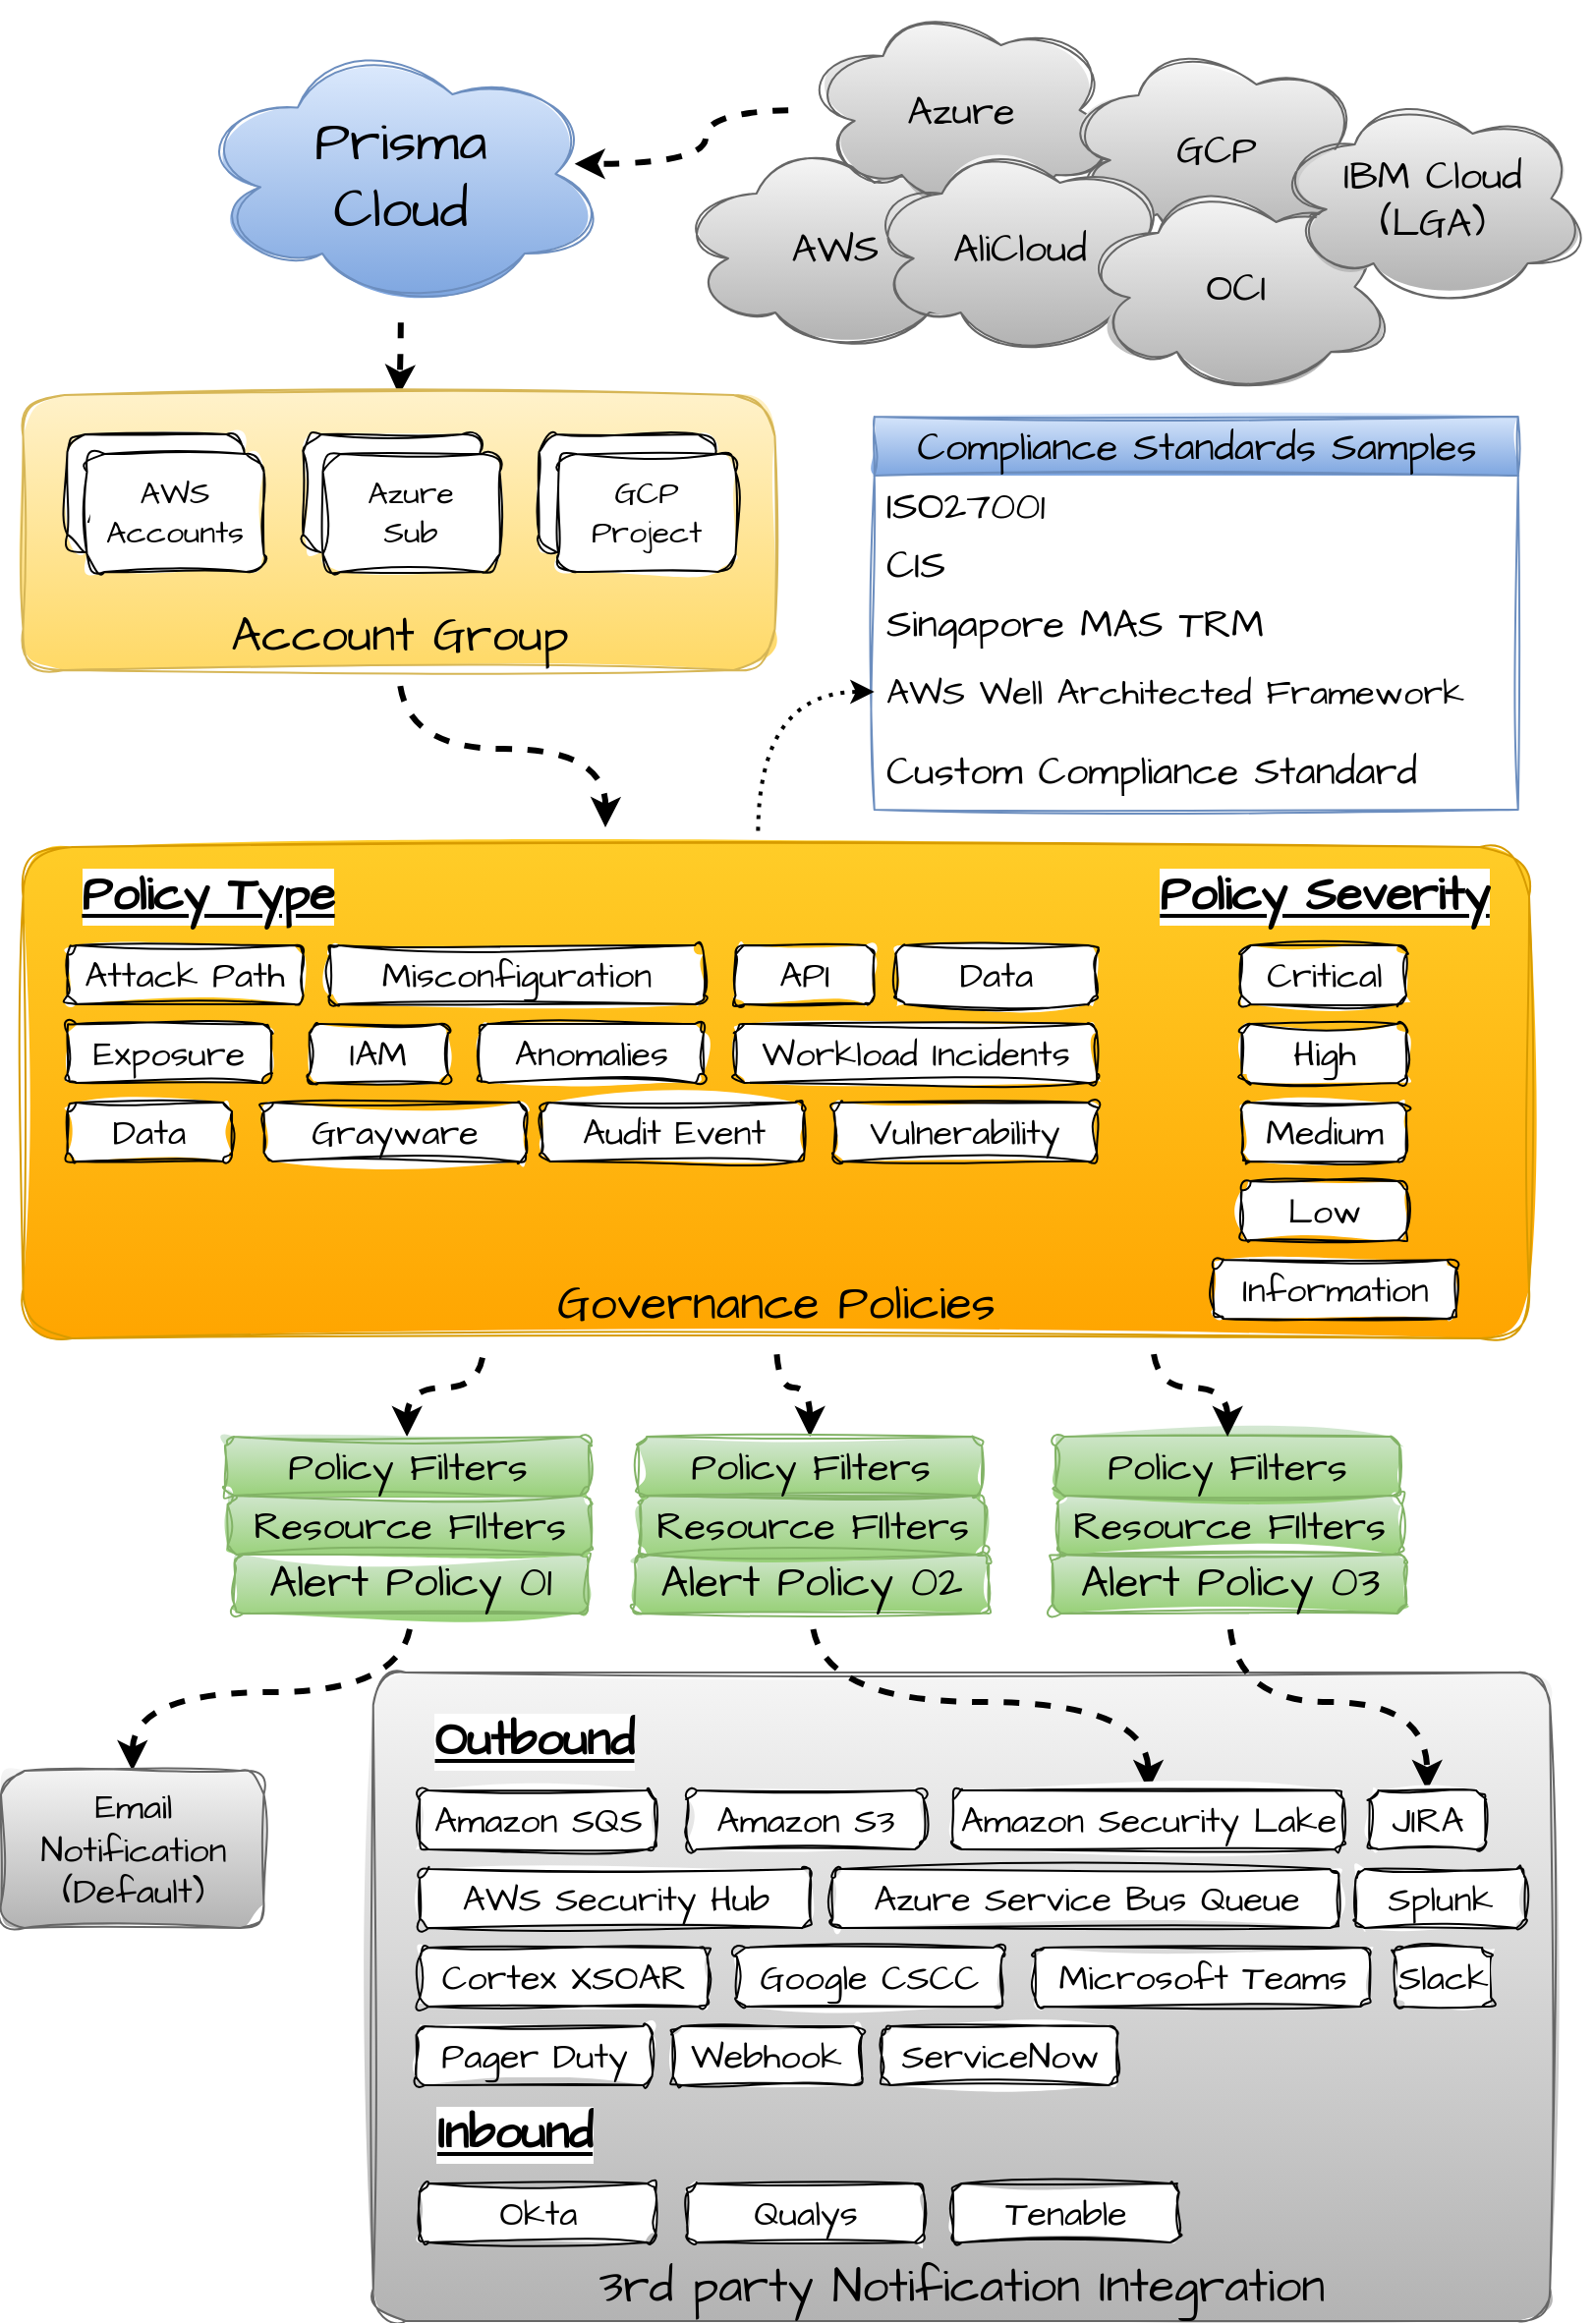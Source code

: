 <mxfile version="24.2.5" type="device">
  <diagram name="Page-1" id="t18pIuF3s-i3S2pNe8xw">
    <mxGraphModel dx="2095" dy="1173" grid="0" gridSize="10" guides="1" tooltips="1" connect="1" arrows="1" fold="1" page="0" pageScale="1" pageWidth="850" pageHeight="1100" math="0" shadow="0">
      <root>
        <mxCell id="0" />
        <mxCell id="1" parent="0" />
        <mxCell id="-uz453hQ5GVuuJa5of4W-50" value="3rd party Notification Integration" style="rounded=1;whiteSpace=wrap;html=1;sketch=1;hachureGap=4;jiggle=2;curveFitting=1;fontFamily=Architects Daughter;fontSource=https%3A%2F%2Ffonts.googleapis.com%2Fcss%3Ffamily%3DArchitects%2BDaughter;fontSize=24;verticalAlign=bottom;arcSize=5;fillColor=#f5f5f5;gradientColor=#b3b3b3;strokeColor=#666666;" vertex="1" parent="1">
          <mxGeometry x="231.88" y="980" width="598.75" height="330" as="geometry" />
        </mxCell>
        <mxCell id="-uz453hQ5GVuuJa5of4W-1" value="AWS" style="ellipse;shape=cloud;whiteSpace=wrap;html=1;sketch=1;hachureGap=4;jiggle=2;curveFitting=1;fontFamily=Architects Daughter;fontSource=https%3A%2F%2Ffonts.googleapis.com%2Fcss%3Ffamily%3DArchitects%2BDaughter;fontSize=20;fillColor=#f5f5f5;gradientColor=#b3b3b3;strokeColor=#666666;" vertex="1" parent="1">
          <mxGeometry x="386.87" y="200" width="160" height="110" as="geometry" />
        </mxCell>
        <mxCell id="-uz453hQ5GVuuJa5of4W-2" value="Azure" style="ellipse;shape=cloud;whiteSpace=wrap;html=1;sketch=1;hachureGap=4;jiggle=2;curveFitting=1;fontFamily=Architects Daughter;fontSource=https%3A%2F%2Ffonts.googleapis.com%2Fcss%3Ffamily%3DArchitects%2BDaughter;fontSize=20;fillColor=#f5f5f5;gradientColor=#b3b3b3;strokeColor=#666666;" vertex="1" parent="1">
          <mxGeometry x="451.25" y="130" width="160" height="110" as="geometry" />
        </mxCell>
        <mxCell id="-uz453hQ5GVuuJa5of4W-3" value="GCP" style="ellipse;shape=cloud;whiteSpace=wrap;html=1;sketch=1;hachureGap=4;jiggle=2;curveFitting=1;fontFamily=Architects Daughter;fontSource=https%3A%2F%2Ffonts.googleapis.com%2Fcss%3Ffamily%3DArchitects%2BDaughter;fontSize=20;fillColor=#f5f5f5;gradientColor=#b3b3b3;strokeColor=#666666;" vertex="1" parent="1">
          <mxGeometry x="581.25" y="150" width="160" height="110" as="geometry" />
        </mxCell>
        <mxCell id="-uz453hQ5GVuuJa5of4W-4" value="AliCloud" style="ellipse;shape=cloud;whiteSpace=wrap;html=1;sketch=1;hachureGap=4;jiggle=2;curveFitting=1;fontFamily=Architects Daughter;fontSource=https%3A%2F%2Ffonts.googleapis.com%2Fcss%3Ffamily%3DArchitects%2BDaughter;fontSize=20;fillColor=#f5f5f5;gradientColor=#b3b3b3;strokeColor=#666666;" vertex="1" parent="1">
          <mxGeometry x="481.25" y="200" width="160" height="110" as="geometry" />
        </mxCell>
        <mxCell id="-uz453hQ5GVuuJa5of4W-5" value="OCI" style="ellipse;shape=cloud;whiteSpace=wrap;html=1;sketch=1;hachureGap=4;jiggle=2;curveFitting=1;fontFamily=Architects Daughter;fontSource=https%3A%2F%2Ffonts.googleapis.com%2Fcss%3Ffamily%3DArchitects%2BDaughter;fontSize=20;fillColor=#f5f5f5;gradientColor=#b3b3b3;strokeColor=#666666;" vertex="1" parent="1">
          <mxGeometry x="591.25" y="220" width="160" height="110" as="geometry" />
        </mxCell>
        <mxCell id="-uz453hQ5GVuuJa5of4W-6" value="IBM Cloud&lt;div&gt;(LGA)&lt;/div&gt;" style="ellipse;shape=cloud;whiteSpace=wrap;html=1;sketch=1;hachureGap=4;jiggle=2;curveFitting=1;fontFamily=Architects Daughter;fontSource=https%3A%2F%2Ffonts.googleapis.com%2Fcss%3Ffamily%3DArchitects%2BDaughter;fontSize=20;fillColor=#f5f5f5;gradientColor=#b3b3b3;strokeColor=#666666;" vertex="1" parent="1">
          <mxGeometry x="691.25" y="175" width="160" height="110" as="geometry" />
        </mxCell>
        <mxCell id="-uz453hQ5GVuuJa5of4W-12" style="edgeStyle=orthogonalEdgeStyle;curved=1;rounded=0;hachureGap=4;orthogonalLoop=1;jettySize=auto;html=1;strokeColor=default;strokeWidth=3;align=center;verticalAlign=middle;fontFamily=Architects Daughter;fontSource=https%3A%2F%2Ffonts.googleapis.com%2Fcss%3Ffamily%3DArchitects%2BDaughter;fontSize=11;fontColor=default;labelBackgroundColor=default;endArrow=classic;flowAnimation=1;" edge="1" parent="1" source="-uz453hQ5GVuuJa5of4W-7" target="-uz453hQ5GVuuJa5of4W-10">
          <mxGeometry relative="1" as="geometry" />
        </mxCell>
        <mxCell id="-uz453hQ5GVuuJa5of4W-7" value="Prisma&lt;div&gt;Cloud&lt;/div&gt;" style="ellipse;shape=cloud;whiteSpace=wrap;html=1;sketch=1;hachureGap=4;jiggle=2;curveFitting=1;fontFamily=Architects Daughter;fontSource=https%3A%2F%2Ffonts.googleapis.com%2Fcss%3Ffamily%3DArchitects%2BDaughter;fontSize=28;fillColor=#dae8fc;gradientColor=#7ea6e0;strokeColor=#6c8ebf;" vertex="1" parent="1">
          <mxGeometry x="140.94" y="150" width="210" height="135" as="geometry" />
        </mxCell>
        <mxCell id="-uz453hQ5GVuuJa5of4W-8" style="edgeStyle=orthogonalEdgeStyle;rounded=0;hachureGap=4;orthogonalLoop=1;jettySize=auto;html=1;entryX=0.921;entryY=0.462;entryDx=0;entryDy=0;entryPerimeter=0;fontFamily=Architects Daughter;fontSource=https%3A%2F%2Ffonts.googleapis.com%2Fcss%3Ffamily%3DArchitects%2BDaughter;curved=1;flowAnimation=1;strokeWidth=3;" edge="1" parent="1" source="-uz453hQ5GVuuJa5of4W-2" target="-uz453hQ5GVuuJa5of4W-7">
          <mxGeometry relative="1" as="geometry" />
        </mxCell>
        <mxCell id="-uz453hQ5GVuuJa5of4W-42" style="edgeStyle=orthogonalEdgeStyle;curved=1;rounded=0;hachureGap=4;orthogonalLoop=1;jettySize=auto;html=1;strokeColor=default;strokeWidth=3;align=center;verticalAlign=middle;fontFamily=Architects Daughter;fontSource=https%3A%2F%2Ffonts.googleapis.com%2Fcss%3Ffamily%3DArchitects%2BDaughter;fontSize=11;fontColor=default;labelBackgroundColor=default;endArrow=classic;flowAnimation=1;" edge="1" parent="1" source="-uz453hQ5GVuuJa5of4W-10">
          <mxGeometry relative="1" as="geometry">
            <mxPoint x="350" y="550" as="targetPoint" />
          </mxGeometry>
        </mxCell>
        <mxCell id="-uz453hQ5GVuuJa5of4W-10" value="Account Group" style="rounded=1;whiteSpace=wrap;html=1;sketch=1;hachureGap=4;jiggle=2;curveFitting=1;fontFamily=Architects Daughter;fontSource=https%3A%2F%2Ffonts.googleapis.com%2Fcss%3Ffamily%3DArchitects%2BDaughter;fontSize=24;verticalAlign=bottom;fillColor=#fff2cc;gradientColor=#ffd966;strokeColor=#d6b656;" vertex="1" parent="1">
          <mxGeometry x="53.75" y="330" width="382.5" height="140" as="geometry" />
        </mxCell>
        <mxCell id="-uz453hQ5GVuuJa5of4W-84" style="edgeStyle=orthogonalEdgeStyle;curved=1;rounded=0;hachureGap=4;orthogonalLoop=1;jettySize=auto;html=1;entryX=0.5;entryY=0;entryDx=0;entryDy=0;strokeColor=default;strokeWidth=3;align=center;verticalAlign=middle;fontFamily=Architects Daughter;fontSource=https%3A%2F%2Ffonts.googleapis.com%2Fcss%3Ffamily%3DArchitects%2BDaughter;fontSize=11;fontColor=default;labelBackgroundColor=default;endArrow=classic;flowAnimation=1;exitX=0.5;exitY=1;exitDx=0;exitDy=0;" edge="1" parent="1" source="-uz453hQ5GVuuJa5of4W-13" target="-uz453hQ5GVuuJa5of4W-67">
          <mxGeometry relative="1" as="geometry">
            <mxPoint x="251.267" y="940" as="sourcePoint" />
          </mxGeometry>
        </mxCell>
        <mxCell id="-uz453hQ5GVuuJa5of4W-13" value="Alert Policy&amp;nbsp;&lt;span style=&quot;background-color: initial;&quot;&gt;01&lt;/span&gt;" style="rounded=1;whiteSpace=wrap;html=1;sketch=1;hachureGap=4;jiggle=2;curveFitting=1;fontFamily=Architects Daughter;fontSource=https%3A%2F%2Ffonts.googleapis.com%2Fcss%3Ffamily%3DArchitects%2BDaughter;fontSize=22;fillColor=#d5e8d4;gradientColor=#97d077;strokeColor=#82b366;" vertex="1" parent="1">
          <mxGeometry x="161.25" y="920" width="180" height="30" as="geometry" />
        </mxCell>
        <mxCell id="-uz453hQ5GVuuJa5of4W-83" value="" style="edgeStyle=orthogonalEdgeStyle;curved=1;rounded=0;hachureGap=4;orthogonalLoop=1;jettySize=auto;html=1;strokeColor=default;strokeWidth=3;align=center;verticalAlign=middle;fontFamily=Architects Daughter;fontSource=https%3A%2F%2Ffonts.googleapis.com%2Fcss%3Ffamily%3DArchitects%2BDaughter;fontSize=11;fontColor=default;labelBackgroundColor=default;endArrow=classic;flowAnimation=1;entryX=0.5;entryY=0;entryDx=0;entryDy=0;exitX=0.5;exitY=1;exitDx=0;exitDy=0;" edge="1" parent="1" source="-uz453hQ5GVuuJa5of4W-14" target="-uz453hQ5GVuuJa5of4W-55">
          <mxGeometry relative="1" as="geometry">
            <mxPoint x="455" y="940" as="sourcePoint" />
          </mxGeometry>
        </mxCell>
        <mxCell id="-uz453hQ5GVuuJa5of4W-14" value="Alert Policy&amp;nbsp;&lt;span style=&quot;background-color: initial;&quot;&gt;02&lt;/span&gt;" style="rounded=1;whiteSpace=wrap;html=1;sketch=1;hachureGap=4;jiggle=2;curveFitting=1;fontFamily=Architects Daughter;fontSource=https%3A%2F%2Ffonts.googleapis.com%2Fcss%3Ffamily%3DArchitects%2BDaughter;fontSize=22;fillColor=#d5e8d4;gradientColor=#97d077;strokeColor=#82b366;" vertex="1" parent="1">
          <mxGeometry x="365" y="920" width="180" height="30" as="geometry" />
        </mxCell>
        <mxCell id="-uz453hQ5GVuuJa5of4W-85" style="edgeStyle=orthogonalEdgeStyle;curved=1;rounded=0;hachureGap=4;orthogonalLoop=1;jettySize=auto;html=1;entryX=0.5;entryY=0;entryDx=0;entryDy=0;strokeColor=default;strokeWidth=3;align=center;verticalAlign=middle;fontFamily=Architects Daughter;fontSource=https%3A%2F%2Ffonts.googleapis.com%2Fcss%3Ffamily%3DArchitects%2BDaughter;fontSize=11;fontColor=default;labelBackgroundColor=default;endArrow=classic;flowAnimation=1;exitX=0.5;exitY=1;exitDx=0;exitDy=0;" edge="1" parent="1" source="-uz453hQ5GVuuJa5of4W-15" target="-uz453hQ5GVuuJa5of4W-60">
          <mxGeometry relative="1" as="geometry">
            <mxPoint x="667.533" y="940" as="sourcePoint" />
          </mxGeometry>
        </mxCell>
        <mxCell id="-uz453hQ5GVuuJa5of4W-15" value="Alert Policy&amp;nbsp;&lt;span style=&quot;background-color: initial;&quot;&gt;03&lt;/span&gt;" style="rounded=1;whiteSpace=wrap;html=1;sketch=1;hachureGap=4;jiggle=2;curveFitting=1;fontFamily=Architects Daughter;fontSource=https%3A%2F%2Ffonts.googleapis.com%2Fcss%3Ffamily%3DArchitects%2BDaughter;fontSize=22;fillColor=#d5e8d4;gradientColor=#97d077;strokeColor=#82b366;" vertex="1" parent="1">
          <mxGeometry x="577.5" y="920" width="180" height="30" as="geometry" />
        </mxCell>
        <mxCell id="-uz453hQ5GVuuJa5of4W-16" value="AWS&lt;div style=&quot;font-size: 16px;&quot;&gt;Accounts&lt;/div&gt;" style="rounded=1;whiteSpace=wrap;html=1;sketch=1;hachureGap=4;jiggle=2;curveFitting=1;fontFamily=Architects Daughter;fontSource=https%3A%2F%2Ffonts.googleapis.com%2Fcss%3Ffamily%3DArchitects%2BDaughter;fontSize=16;fontColor=default;labelBackgroundColor=default;" vertex="1" parent="1">
          <mxGeometry x="76.25" y="350" width="90" height="60" as="geometry" />
        </mxCell>
        <mxCell id="-uz453hQ5GVuuJa5of4W-17" value="AWS&lt;div style=&quot;font-size: 16px;&quot;&gt;Accounts&lt;/div&gt;" style="rounded=1;whiteSpace=wrap;html=1;sketch=1;hachureGap=4;jiggle=2;curveFitting=1;fontFamily=Architects Daughter;fontSource=https%3A%2F%2Ffonts.googleapis.com%2Fcss%3Ffamily%3DArchitects%2BDaughter;fontSize=16;fontColor=default;labelBackgroundColor=default;" vertex="1" parent="1">
          <mxGeometry x="86.25" y="360" width="90" height="60" as="geometry" />
        </mxCell>
        <mxCell id="-uz453hQ5GVuuJa5of4W-18" value="Azure&lt;div&gt;Sub&lt;/div&gt;" style="rounded=1;whiteSpace=wrap;html=1;sketch=1;hachureGap=4;jiggle=2;curveFitting=1;fontFamily=Architects Daughter;fontSource=https%3A%2F%2Ffonts.googleapis.com%2Fcss%3Ffamily%3DArchitects%2BDaughter;fontSize=16;fontColor=default;labelBackgroundColor=default;" vertex="1" parent="1">
          <mxGeometry x="196.25" y="350" width="90" height="60" as="geometry" />
        </mxCell>
        <mxCell id="-uz453hQ5GVuuJa5of4W-19" value="Azure&lt;div&gt;Sub&lt;/div&gt;" style="rounded=1;whiteSpace=wrap;html=1;sketch=1;hachureGap=4;jiggle=2;curveFitting=1;fontFamily=Architects Daughter;fontSource=https%3A%2F%2Ffonts.googleapis.com%2Fcss%3Ffamily%3DArchitects%2BDaughter;fontSize=16;fontColor=default;labelBackgroundColor=default;" vertex="1" parent="1">
          <mxGeometry x="206.25" y="360" width="90" height="60" as="geometry" />
        </mxCell>
        <mxCell id="-uz453hQ5GVuuJa5of4W-20" value="GCP&lt;div&gt;Project&lt;/div&gt;" style="rounded=1;whiteSpace=wrap;html=1;sketch=1;hachureGap=4;jiggle=2;curveFitting=1;fontFamily=Architects Daughter;fontSource=https%3A%2F%2Ffonts.googleapis.com%2Fcss%3Ffamily%3DArchitects%2BDaughter;fontSize=16;fontColor=default;labelBackgroundColor=default;" vertex="1" parent="1">
          <mxGeometry x="316.25" y="350" width="90" height="60" as="geometry" />
        </mxCell>
        <mxCell id="-uz453hQ5GVuuJa5of4W-21" value="GCP&lt;div&gt;Project&lt;/div&gt;" style="rounded=1;whiteSpace=wrap;html=1;sketch=1;hachureGap=4;jiggle=2;curveFitting=1;fontFamily=Architects Daughter;fontSource=https%3A%2F%2Ffonts.googleapis.com%2Fcss%3Ffamily%3DArchitects%2BDaughter;fontSize=16;fontColor=default;labelBackgroundColor=default;" vertex="1" parent="1">
          <mxGeometry x="326.25" y="360" width="90" height="60" as="geometry" />
        </mxCell>
        <mxCell id="-uz453hQ5GVuuJa5of4W-77" style="edgeStyle=orthogonalEdgeStyle;curved=1;rounded=0;hachureGap=4;orthogonalLoop=1;jettySize=auto;html=1;exitX=0.306;exitY=1.007;exitDx=0;exitDy=0;entryX=0.5;entryY=0;entryDx=0;entryDy=0;strokeColor=default;strokeWidth=3;align=center;verticalAlign=middle;fontFamily=Architects Daughter;fontSource=https%3A%2F%2Ffonts.googleapis.com%2Fcss%3Ffamily%3DArchitects%2BDaughter;fontSize=11;fontColor=default;labelBackgroundColor=default;endArrow=classic;flowAnimation=1;exitPerimeter=0;" edge="1" parent="1" source="-uz453hQ5GVuuJa5of4W-22" target="-uz453hQ5GVuuJa5of4W-74">
          <mxGeometry relative="1" as="geometry" />
        </mxCell>
        <mxCell id="-uz453hQ5GVuuJa5of4W-78" style="edgeStyle=orthogonalEdgeStyle;curved=1;rounded=0;hachureGap=4;orthogonalLoop=1;jettySize=auto;html=1;entryX=0.5;entryY=0;entryDx=0;entryDy=0;strokeColor=default;strokeWidth=3;align=center;verticalAlign=middle;fontFamily=Architects Daughter;fontSource=https%3A%2F%2Ffonts.googleapis.com%2Fcss%3Ffamily%3DArchitects%2BDaughter;fontSize=11;fontColor=default;labelBackgroundColor=default;endArrow=classic;flowAnimation=1;" edge="1" parent="1" source="-uz453hQ5GVuuJa5of4W-22" target="-uz453hQ5GVuuJa5of4W-75">
          <mxGeometry relative="1" as="geometry" />
        </mxCell>
        <mxCell id="-uz453hQ5GVuuJa5of4W-22" value="Governance Policies" style="rounded=1;whiteSpace=wrap;html=1;sketch=1;hachureGap=4;jiggle=2;curveFitting=1;fontFamily=Architects Daughter;fontSource=https%3A%2F%2Ffonts.googleapis.com%2Fcss%3Ffamily%3DArchitects%2BDaughter;fontSize=24;verticalAlign=bottom;arcSize=10;fillColor=#ffcd28;gradientColor=#ffa500;strokeColor=#d79b00;labelBackgroundColor=none;" vertex="1" parent="1">
          <mxGeometry x="53.75" y="560" width="766.25" height="250" as="geometry" />
        </mxCell>
        <mxCell id="-uz453hQ5GVuuJa5of4W-23" value="Attack Path" style="rounded=1;whiteSpace=wrap;html=1;sketch=1;hachureGap=4;jiggle=2;curveFitting=1;fontFamily=Architects Daughter;fontSource=https%3A%2F%2Ffonts.googleapis.com%2Fcss%3Ffamily%3DArchitects%2BDaughter;fontSize=18;fontColor=default;labelBackgroundColor=default;" vertex="1" parent="1">
          <mxGeometry x="76.25" y="610" width="120" height="30" as="geometry" />
        </mxCell>
        <mxCell id="-uz453hQ5GVuuJa5of4W-24" value="Misconfiguration" style="rounded=1;whiteSpace=wrap;html=1;sketch=1;hachureGap=4;jiggle=2;curveFitting=1;fontFamily=Architects Daughter;fontSource=https%3A%2F%2Ffonts.googleapis.com%2Fcss%3Ffamily%3DArchitects%2BDaughter;fontSize=18;fontColor=default;labelBackgroundColor=default;" vertex="1" parent="1">
          <mxGeometry x="210" y="610" width="190" height="30" as="geometry" />
        </mxCell>
        <mxCell id="-uz453hQ5GVuuJa5of4W-25" value="Exposure" style="rounded=1;whiteSpace=wrap;html=1;sketch=1;hachureGap=4;jiggle=2;curveFitting=1;fontFamily=Architects Daughter;fontSource=https%3A%2F%2Ffonts.googleapis.com%2Fcss%3Ffamily%3DArchitects%2BDaughter;fontSize=18;fontColor=default;labelBackgroundColor=default;" vertex="1" parent="1">
          <mxGeometry x="76.25" y="650" width="103.75" height="30" as="geometry" />
        </mxCell>
        <mxCell id="-uz453hQ5GVuuJa5of4W-26" value="IAM" style="rounded=1;whiteSpace=wrap;html=1;sketch=1;hachureGap=4;jiggle=2;curveFitting=1;fontFamily=Architects Daughter;fontSource=https%3A%2F%2Ffonts.googleapis.com%2Fcss%3Ffamily%3DArchitects%2BDaughter;fontSize=18;fontColor=default;labelBackgroundColor=default;" vertex="1" parent="1">
          <mxGeometry x="199.38" y="650" width="70.62" height="30" as="geometry" />
        </mxCell>
        <mxCell id="-uz453hQ5GVuuJa5of4W-27" value="Anomalies" style="rounded=1;whiteSpace=wrap;html=1;sketch=1;hachureGap=4;jiggle=2;curveFitting=1;fontFamily=Architects Daughter;fontSource=https%3A%2F%2Ffonts.googleapis.com%2Fcss%3Ffamily%3DArchitects%2BDaughter;fontSize=18;fontColor=default;labelBackgroundColor=default;" vertex="1" parent="1">
          <mxGeometry x="286.25" y="650" width="113.75" height="30" as="geometry" />
        </mxCell>
        <mxCell id="-uz453hQ5GVuuJa5of4W-28" value="Data" style="rounded=1;whiteSpace=wrap;html=1;sketch=1;hachureGap=4;jiggle=2;curveFitting=1;fontFamily=Architects Daughter;fontSource=https%3A%2F%2Ffonts.googleapis.com%2Fcss%3Ffamily%3DArchitects%2BDaughter;fontSize=18;fontColor=default;labelBackgroundColor=default;" vertex="1" parent="1">
          <mxGeometry x="76.25" y="690" width="83.75" height="30" as="geometry" />
        </mxCell>
        <mxCell id="-uz453hQ5GVuuJa5of4W-29" value="Grayware" style="rounded=1;whiteSpace=wrap;html=1;sketch=1;hachureGap=4;jiggle=2;curveFitting=1;fontFamily=Architects Daughter;fontSource=https%3A%2F%2Ffonts.googleapis.com%2Fcss%3Ffamily%3DArchitects%2BDaughter;fontSize=18;fontColor=default;labelBackgroundColor=default;" vertex="1" parent="1">
          <mxGeometry x="176.25" y="690" width="133.75" height="30" as="geometry" />
        </mxCell>
        <mxCell id="-uz453hQ5GVuuJa5of4W-30" value="Audit Event" style="rounded=1;whiteSpace=wrap;html=1;sketch=1;hachureGap=4;jiggle=2;curveFitting=1;fontFamily=Architects Daughter;fontSource=https%3A%2F%2Ffonts.googleapis.com%2Fcss%3Ffamily%3DArchitects%2BDaughter;fontSize=18;fontColor=default;labelBackgroundColor=default;" vertex="1" parent="1">
          <mxGeometry x="317.5" y="690" width="133.75" height="30" as="geometry" />
        </mxCell>
        <mxCell id="-uz453hQ5GVuuJa5of4W-31" value="API" style="rounded=1;whiteSpace=wrap;html=1;sketch=1;hachureGap=4;jiggle=2;curveFitting=1;fontFamily=Architects Daughter;fontSource=https%3A%2F%2Ffonts.googleapis.com%2Fcss%3Ffamily%3DArchitects%2BDaughter;fontSize=18;fontColor=default;labelBackgroundColor=default;" vertex="1" parent="1">
          <mxGeometry x="416.25" y="610" width="70.62" height="30" as="geometry" />
        </mxCell>
        <mxCell id="-uz453hQ5GVuuJa5of4W-32" value="Workload Incidents" style="rounded=1;whiteSpace=wrap;html=1;sketch=1;hachureGap=4;jiggle=2;curveFitting=1;fontFamily=Architects Daughter;fontSource=https%3A%2F%2Ffonts.googleapis.com%2Fcss%3Ffamily%3DArchitects%2BDaughter;fontSize=18;fontColor=default;labelBackgroundColor=default;" vertex="1" parent="1">
          <mxGeometry x="416.25" y="650" width="183.75" height="30" as="geometry" />
        </mxCell>
        <mxCell id="-uz453hQ5GVuuJa5of4W-33" value="Vulnerability" style="rounded=1;whiteSpace=wrap;html=1;sketch=1;hachureGap=4;jiggle=2;curveFitting=1;fontFamily=Architects Daughter;fontSource=https%3A%2F%2Ffonts.googleapis.com%2Fcss%3Ffamily%3DArchitects%2BDaughter;fontSize=18;fontColor=default;labelBackgroundColor=default;" vertex="1" parent="1">
          <mxGeometry x="466.25" y="690" width="133.75" height="30" as="geometry" />
        </mxCell>
        <mxCell id="-uz453hQ5GVuuJa5of4W-34" value="Data" style="rounded=1;whiteSpace=wrap;html=1;sketch=1;hachureGap=4;jiggle=2;curveFitting=1;fontFamily=Architects Daughter;fontSource=https%3A%2F%2Ffonts.googleapis.com%2Fcss%3Ffamily%3DArchitects%2BDaughter;fontSize=18;fontColor=default;labelBackgroundColor=default;" vertex="1" parent="1">
          <mxGeometry x="497.82" y="610" width="102.18" height="30" as="geometry" />
        </mxCell>
        <mxCell id="-uz453hQ5GVuuJa5of4W-35" value="Policy Type" style="text;html=1;align=center;verticalAlign=middle;whiteSpace=wrap;rounded=0;fontFamily=Architects Daughter;fontSource=https%3A%2F%2Ffonts.googleapis.com%2Fcss%3Ffamily%3DArchitects%2BDaughter;fontSize=24;fontColor=default;labelBackgroundColor=default;fontStyle=5" vertex="1" parent="1">
          <mxGeometry x="76.25" y="570" width="143.75" height="30" as="geometry" />
        </mxCell>
        <mxCell id="-uz453hQ5GVuuJa5of4W-36" value="Policy Severity" style="text;html=1;align=center;verticalAlign=middle;whiteSpace=wrap;rounded=0;fontFamily=Architects Daughter;fontSource=https%3A%2F%2Ffonts.googleapis.com%2Fcss%3Ffamily%3DArchitects%2BDaughter;fontSize=24;fontColor=default;labelBackgroundColor=default;fontStyle=5" vertex="1" parent="1">
          <mxGeometry x="623.75" y="570" width="183.75" height="30" as="geometry" />
        </mxCell>
        <mxCell id="-uz453hQ5GVuuJa5of4W-37" value="Critical" style="rounded=1;whiteSpace=wrap;html=1;sketch=1;hachureGap=4;jiggle=2;curveFitting=1;fontFamily=Architects Daughter;fontSource=https%3A%2F%2Ffonts.googleapis.com%2Fcss%3Ffamily%3DArchitects%2BDaughter;fontSize=18;fontColor=default;labelBackgroundColor=default;" vertex="1" parent="1">
          <mxGeometry x="673.75" y="610" width="83.75" height="30" as="geometry" />
        </mxCell>
        <mxCell id="-uz453hQ5GVuuJa5of4W-38" value="High" style="rounded=1;whiteSpace=wrap;html=1;sketch=1;hachureGap=4;jiggle=2;curveFitting=1;fontFamily=Architects Daughter;fontSource=https%3A%2F%2Ffonts.googleapis.com%2Fcss%3Ffamily%3DArchitects%2BDaughter;fontSize=18;fontColor=default;labelBackgroundColor=default;" vertex="1" parent="1">
          <mxGeometry x="673.75" y="650" width="83.75" height="30" as="geometry" />
        </mxCell>
        <mxCell id="-uz453hQ5GVuuJa5of4W-39" value="Medium" style="rounded=1;whiteSpace=wrap;html=1;sketch=1;hachureGap=4;jiggle=2;curveFitting=1;fontFamily=Architects Daughter;fontSource=https%3A%2F%2Ffonts.googleapis.com%2Fcss%3Ffamily%3DArchitects%2BDaughter;fontSize=18;fontColor=default;labelBackgroundColor=default;" vertex="1" parent="1">
          <mxGeometry x="673.75" y="690" width="83.75" height="30" as="geometry" />
        </mxCell>
        <mxCell id="-uz453hQ5GVuuJa5of4W-40" value="Low" style="rounded=1;whiteSpace=wrap;html=1;sketch=1;hachureGap=4;jiggle=2;curveFitting=1;fontFamily=Architects Daughter;fontSource=https%3A%2F%2Ffonts.googleapis.com%2Fcss%3Ffamily%3DArchitects%2BDaughter;fontSize=18;fontColor=default;labelBackgroundColor=default;" vertex="1" parent="1">
          <mxGeometry x="673.75" y="730" width="83.75" height="30" as="geometry" />
        </mxCell>
        <mxCell id="-uz453hQ5GVuuJa5of4W-41" value="Information" style="rounded=1;whiteSpace=wrap;html=1;sketch=1;hachureGap=4;jiggle=2;curveFitting=1;fontFamily=Architects Daughter;fontSource=https%3A%2F%2Ffonts.googleapis.com%2Fcss%3Ffamily%3DArchitects%2BDaughter;fontSize=18;fontColor=default;labelBackgroundColor=default;" vertex="1" parent="1">
          <mxGeometry x="659.69" y="770" width="123.13" height="30" as="geometry" />
        </mxCell>
        <mxCell id="-uz453hQ5GVuuJa5of4W-43" value="Compliance Standards Samples" style="swimlane;fontStyle=0;childLayout=stackLayout;horizontal=1;startSize=30;horizontalStack=0;resizeParent=1;resizeParentMax=0;resizeLast=0;collapsible=1;marginBottom=0;whiteSpace=wrap;html=1;sketch=1;hachureGap=4;jiggle=2;curveFitting=1;fontFamily=Architects Daughter;fontSource=https%3A%2F%2Ffonts.googleapis.com%2Fcss%3Ffamily%3DArchitects%2BDaughter;fontSize=20;labelBackgroundColor=none;fillColor=#dae8fc;gradientColor=#7ea6e0;strokeColor=#6c8ebf;" vertex="1" parent="1">
          <mxGeometry x="486.87" y="341" width="327.5" height="200" as="geometry" />
        </mxCell>
        <mxCell id="-uz453hQ5GVuuJa5of4W-44" value="ISO27001" style="text;strokeColor=none;fillColor=none;align=left;verticalAlign=middle;spacingLeft=4;spacingRight=4;overflow=hidden;points=[[0,0.5],[1,0.5]];portConstraint=eastwest;rotatable=0;whiteSpace=wrap;html=1;fontFamily=Architects Daughter;fontSource=https%3A%2F%2Ffonts.googleapis.com%2Fcss%3Ffamily%3DArchitects%2BDaughter;fontSize=20;fontColor=default;labelBackgroundColor=default;" vertex="1" parent="-uz453hQ5GVuuJa5of4W-43">
          <mxGeometry y="30" width="327.5" height="30" as="geometry" />
        </mxCell>
        <mxCell id="-uz453hQ5GVuuJa5of4W-45" value="CIS" style="text;strokeColor=none;fillColor=none;align=left;verticalAlign=middle;spacingLeft=4;spacingRight=4;overflow=hidden;points=[[0,0.5],[1,0.5]];portConstraint=eastwest;rotatable=0;whiteSpace=wrap;html=1;fontFamily=Architects Daughter;fontSource=https%3A%2F%2Ffonts.googleapis.com%2Fcss%3Ffamily%3DArchitects%2BDaughter;fontSize=20;fontColor=default;labelBackgroundColor=default;" vertex="1" parent="-uz453hQ5GVuuJa5of4W-43">
          <mxGeometry y="60" width="327.5" height="30" as="geometry" />
        </mxCell>
        <mxCell id="-uz453hQ5GVuuJa5of4W-47" value="Singapore MAS TRM" style="text;strokeColor=none;fillColor=none;align=left;verticalAlign=middle;spacingLeft=4;spacingRight=4;overflow=hidden;points=[[0,0.5],[1,0.5]];portConstraint=eastwest;rotatable=0;whiteSpace=wrap;html=1;fontFamily=Architects Daughter;fontSource=https%3A%2F%2Ffonts.googleapis.com%2Fcss%3Ffamily%3DArchitects%2BDaughter;fontSize=20;fontColor=default;labelBackgroundColor=default;" vertex="1" parent="-uz453hQ5GVuuJa5of4W-43">
          <mxGeometry y="90" width="327.5" height="30" as="geometry" />
        </mxCell>
        <mxCell id="-uz453hQ5GVuuJa5of4W-46" value="AWS Well Architected Framework" style="text;strokeColor=none;fillColor=none;align=left;verticalAlign=middle;spacingLeft=4;spacingRight=4;overflow=hidden;points=[[0,0.5],[1,0.5]];portConstraint=eastwest;rotatable=0;whiteSpace=wrap;html=1;fontFamily=Architects Daughter;fontSource=https%3A%2F%2Ffonts.googleapis.com%2Fcss%3Ffamily%3DArchitects%2BDaughter;fontSize=18;fontColor=default;labelBackgroundColor=default;" vertex="1" parent="-uz453hQ5GVuuJa5of4W-43">
          <mxGeometry y="120" width="327.5" height="40" as="geometry" />
        </mxCell>
        <mxCell id="-uz453hQ5GVuuJa5of4W-48" value="Custom Compliance Standard" style="text;strokeColor=none;fillColor=none;align=left;verticalAlign=middle;spacingLeft=4;spacingRight=4;overflow=hidden;points=[[0,0.5],[1,0.5]];portConstraint=eastwest;rotatable=0;whiteSpace=wrap;html=1;fontFamily=Architects Daughter;fontSource=https%3A%2F%2Ffonts.googleapis.com%2Fcss%3Ffamily%3DArchitects%2BDaughter;fontSize=20;fontColor=default;labelBackgroundColor=default;" vertex="1" parent="-uz453hQ5GVuuJa5of4W-43">
          <mxGeometry y="160" width="327.5" height="40" as="geometry" />
        </mxCell>
        <mxCell id="-uz453hQ5GVuuJa5of4W-49" style="edgeStyle=orthogonalEdgeStyle;curved=1;rounded=0;hachureGap=4;orthogonalLoop=1;jettySize=auto;html=1;entryX=0;entryY=0.5;entryDx=0;entryDy=0;strokeColor=default;strokeWidth=2;align=center;verticalAlign=middle;fontFamily=Architects Daughter;fontSource=https%3A%2F%2Ffonts.googleapis.com%2Fcss%3Ffamily%3DArchitects%2BDaughter;fontSize=11;fontColor=default;labelBackgroundColor=default;endArrow=classic;flowAnimation=1;dashed=1;dashPattern=1 2;exitX=0.488;exitY=-0.025;exitDx=0;exitDy=0;exitPerimeter=0;" edge="1" parent="1" source="-uz453hQ5GVuuJa5of4W-22" target="-uz453hQ5GVuuJa5of4W-46">
          <mxGeometry relative="1" as="geometry">
            <mxPoint x="450" y="550" as="sourcePoint" />
          </mxGeometry>
        </mxCell>
        <mxCell id="-uz453hQ5GVuuJa5of4W-51" value="Amazon SQS" style="rounded=1;whiteSpace=wrap;html=1;sketch=1;hachureGap=4;jiggle=2;curveFitting=1;fontFamily=Architects Daughter;fontSource=https%3A%2F%2Ffonts.googleapis.com%2Fcss%3Ffamily%3DArchitects%2BDaughter;fontSize=18;fontColor=default;labelBackgroundColor=default;" vertex="1" parent="1">
          <mxGeometry x="255.63" y="1040" width="120" height="30" as="geometry" />
        </mxCell>
        <mxCell id="-uz453hQ5GVuuJa5of4W-52" value="Outbound" style="text;html=1;align=center;verticalAlign=middle;whiteSpace=wrap;rounded=0;fontFamily=Architects Daughter;fontSource=https%3A%2F%2Ffonts.googleapis.com%2Fcss%3Ffamily%3DArchitects%2BDaughter;fontSize=24;fontColor=default;labelBackgroundColor=default;fontStyle=5" vertex="1" parent="1">
          <mxGeometry x="251.88" y="1000" width="123.75" height="30" as="geometry" />
        </mxCell>
        <mxCell id="-uz453hQ5GVuuJa5of4W-53" value="Inbound" style="text;html=1;align=center;verticalAlign=middle;whiteSpace=wrap;rounded=0;fontFamily=Architects Daughter;fontSource=https%3A%2F%2Ffonts.googleapis.com%2Fcss%3Ffamily%3DArchitects%2BDaughter;fontSize=24;fontColor=default;labelBackgroundColor=default;fontStyle=5" vertex="1" parent="1">
          <mxGeometry x="251.88" y="1200" width="103.75" height="30" as="geometry" />
        </mxCell>
        <mxCell id="-uz453hQ5GVuuJa5of4W-54" value="Amazon S3" style="rounded=1;whiteSpace=wrap;html=1;sketch=1;hachureGap=4;jiggle=2;curveFitting=1;fontFamily=Architects Daughter;fontSource=https%3A%2F%2Ffonts.googleapis.com%2Fcss%3Ffamily%3DArchitects%2BDaughter;fontSize=18;fontColor=default;labelBackgroundColor=default;" vertex="1" parent="1">
          <mxGeometry x="391.88" y="1040" width="120" height="30" as="geometry" />
        </mxCell>
        <mxCell id="-uz453hQ5GVuuJa5of4W-55" value="&lt;div&gt;Amazon Security Lake&lt;/div&gt;" style="rounded=1;whiteSpace=wrap;html=1;sketch=1;hachureGap=4;jiggle=2;curveFitting=1;fontFamily=Architects Daughter;fontSource=https%3A%2F%2Ffonts.googleapis.com%2Fcss%3Ffamily%3DArchitects%2BDaughter;fontSize=18;fontColor=default;labelBackgroundColor=default;" vertex="1" parent="1">
          <mxGeometry x="526.88" y="1040" width="198.75" height="30" as="geometry" />
        </mxCell>
        <mxCell id="-uz453hQ5GVuuJa5of4W-56" value="&lt;div&gt;AWS Security Hub&lt;/div&gt;" style="rounded=1;whiteSpace=wrap;html=1;sketch=1;hachureGap=4;jiggle=2;curveFitting=1;fontFamily=Architects Daughter;fontSource=https%3A%2F%2Ffonts.googleapis.com%2Fcss%3Ffamily%3DArchitects%2BDaughter;fontSize=18;fontColor=default;labelBackgroundColor=default;" vertex="1" parent="1">
          <mxGeometry x="255.63" y="1080" width="198.75" height="30" as="geometry" />
        </mxCell>
        <mxCell id="-uz453hQ5GVuuJa5of4W-57" value="&lt;div&gt;Azure Service Bus Queue&lt;/div&gt;" style="rounded=1;whiteSpace=wrap;html=1;sketch=1;hachureGap=4;jiggle=2;curveFitting=1;fontFamily=Architects Daughter;fontSource=https%3A%2F%2Ffonts.googleapis.com%2Fcss%3Ffamily%3DArchitects%2BDaughter;fontSize=18;fontColor=default;labelBackgroundColor=default;" vertex="1" parent="1">
          <mxGeometry x="465.63" y="1080" width="257.5" height="30" as="geometry" />
        </mxCell>
        <mxCell id="-uz453hQ5GVuuJa5of4W-58" value="Cortex XSOAR" style="rounded=1;whiteSpace=wrap;html=1;sketch=1;hachureGap=4;jiggle=2;curveFitting=1;fontFamily=Architects Daughter;fontSource=https%3A%2F%2Ffonts.googleapis.com%2Fcss%3Ffamily%3DArchitects%2BDaughter;fontSize=18;fontColor=default;labelBackgroundColor=default;" vertex="1" parent="1">
          <mxGeometry x="255.63" y="1120" width="146.25" height="30" as="geometry" />
        </mxCell>
        <mxCell id="-uz453hQ5GVuuJa5of4W-59" value="Google CSCC" style="rounded=1;whiteSpace=wrap;html=1;sketch=1;hachureGap=4;jiggle=2;curveFitting=1;fontFamily=Architects Daughter;fontSource=https%3A%2F%2Ffonts.googleapis.com%2Fcss%3Ffamily%3DArchitects%2BDaughter;fontSize=18;fontColor=default;labelBackgroundColor=default;" vertex="1" parent="1">
          <mxGeometry x="416.88" y="1120" width="135" height="30" as="geometry" />
        </mxCell>
        <mxCell id="-uz453hQ5GVuuJa5of4W-60" value="JIRA" style="rounded=1;whiteSpace=wrap;html=1;sketch=1;hachureGap=4;jiggle=2;curveFitting=1;fontFamily=Architects Daughter;fontSource=https%3A%2F%2Ffonts.googleapis.com%2Fcss%3Ffamily%3DArchitects%2BDaughter;fontSize=18;fontColor=default;labelBackgroundColor=default;" vertex="1" parent="1">
          <mxGeometry x="738.75" y="1040" width="58.75" height="30" as="geometry" />
        </mxCell>
        <mxCell id="-uz453hQ5GVuuJa5of4W-61" value="Microsoft Teams" style="rounded=1;whiteSpace=wrap;html=1;sketch=1;hachureGap=4;jiggle=2;curveFitting=1;fontFamily=Architects Daughter;fontSource=https%3A%2F%2Ffonts.googleapis.com%2Fcss%3Ffamily%3DArchitects%2BDaughter;fontSize=18;fontColor=default;labelBackgroundColor=default;" vertex="1" parent="1">
          <mxGeometry x="568.75" y="1120" width="170" height="30" as="geometry" />
        </mxCell>
        <mxCell id="-uz453hQ5GVuuJa5of4W-62" value="Splunk" style="rounded=1;whiteSpace=wrap;html=1;sketch=1;hachureGap=4;jiggle=2;curveFitting=1;fontFamily=Architects Daughter;fontSource=https%3A%2F%2Ffonts.googleapis.com%2Fcss%3Ffamily%3DArchitects%2BDaughter;fontSize=18;fontColor=default;labelBackgroundColor=default;" vertex="1" parent="1">
          <mxGeometry x="731.88" y="1080" width="86.25" height="30" as="geometry" />
        </mxCell>
        <mxCell id="-uz453hQ5GVuuJa5of4W-63" value="Slack" style="rounded=1;whiteSpace=wrap;html=1;sketch=1;hachureGap=4;jiggle=2;curveFitting=1;fontFamily=Architects Daughter;fontSource=https%3A%2F%2Ffonts.googleapis.com%2Fcss%3Ffamily%3DArchitects%2BDaughter;fontSize=18;fontColor=default;labelBackgroundColor=default;" vertex="1" parent="1">
          <mxGeometry x="751.88" y="1120" width="48.75" height="30" as="geometry" />
        </mxCell>
        <mxCell id="-uz453hQ5GVuuJa5of4W-64" value="ServiceNow" style="rounded=1;whiteSpace=wrap;html=1;sketch=1;hachureGap=4;jiggle=2;curveFitting=1;fontFamily=Architects Daughter;fontSource=https%3A%2F%2Ffonts.googleapis.com%2Fcss%3Ffamily%3DArchitects%2BDaughter;fontSize=18;fontColor=default;labelBackgroundColor=default;" vertex="1" parent="1">
          <mxGeometry x="490.63" y="1160" width="120" height="30" as="geometry" />
        </mxCell>
        <mxCell id="-uz453hQ5GVuuJa5of4W-65" value="Pager Duty" style="rounded=1;whiteSpace=wrap;html=1;sketch=1;hachureGap=4;jiggle=2;curveFitting=1;fontFamily=Architects Daughter;fontSource=https%3A%2F%2Ffonts.googleapis.com%2Fcss%3Ffamily%3DArchitects%2BDaughter;fontSize=18;fontColor=default;labelBackgroundColor=default;" vertex="1" parent="1">
          <mxGeometry x="253.76" y="1160" width="120" height="30" as="geometry" />
        </mxCell>
        <mxCell id="-uz453hQ5GVuuJa5of4W-66" value="Webhook" style="rounded=1;whiteSpace=wrap;html=1;sketch=1;hachureGap=4;jiggle=2;curveFitting=1;fontFamily=Architects Daughter;fontSource=https%3A%2F%2Ffonts.googleapis.com%2Fcss%3Ffamily%3DArchitects%2BDaughter;fontSize=18;fontColor=default;labelBackgroundColor=default;" vertex="1" parent="1">
          <mxGeometry x="384.38" y="1160" width="96.25" height="30" as="geometry" />
        </mxCell>
        <mxCell id="-uz453hQ5GVuuJa5of4W-67" value="Email&lt;div&gt;Notification&lt;br&gt;&lt;div&gt;(Default)&lt;/div&gt;&lt;/div&gt;" style="rounded=1;whiteSpace=wrap;html=1;sketch=1;hachureGap=4;jiggle=2;curveFitting=1;fontFamily=Architects Daughter;fontSource=https%3A%2F%2Ffonts.googleapis.com%2Fcss%3Ffamily%3DArchitects%2BDaughter;fontSize=18;labelBackgroundColor=none;fillColor=#f5f5f5;gradientColor=#b3b3b3;strokeColor=#666666;" vertex="1" parent="1">
          <mxGeometry x="42.5" y="1030" width="133.75" height="80" as="geometry" />
        </mxCell>
        <mxCell id="-uz453hQ5GVuuJa5of4W-68" value="Okta" style="rounded=1;whiteSpace=wrap;html=1;sketch=1;hachureGap=4;jiggle=2;curveFitting=1;fontFamily=Architects Daughter;fontSource=https%3A%2F%2Ffonts.googleapis.com%2Fcss%3Ffamily%3DArchitects%2BDaughter;fontSize=18;fontColor=default;labelBackgroundColor=default;" vertex="1" parent="1">
          <mxGeometry x="255.63" y="1240" width="120" height="30" as="geometry" />
        </mxCell>
        <mxCell id="-uz453hQ5GVuuJa5of4W-69" value="Qualys" style="rounded=1;whiteSpace=wrap;html=1;sketch=1;hachureGap=4;jiggle=2;curveFitting=1;fontFamily=Architects Daughter;fontSource=https%3A%2F%2Ffonts.googleapis.com%2Fcss%3Ffamily%3DArchitects%2BDaughter;fontSize=18;fontColor=default;labelBackgroundColor=default;" vertex="1" parent="1">
          <mxGeometry x="391.88" y="1240" width="120" height="30" as="geometry" />
        </mxCell>
        <mxCell id="-uz453hQ5GVuuJa5of4W-70" value="Tenable" style="rounded=1;whiteSpace=wrap;html=1;sketch=1;hachureGap=4;jiggle=2;curveFitting=1;fontFamily=Architects Daughter;fontSource=https%3A%2F%2Ffonts.googleapis.com%2Fcss%3Ffamily%3DArchitects%2BDaughter;fontSize=18;fontColor=default;labelBackgroundColor=default;" vertex="1" parent="1">
          <mxGeometry x="526.88" y="1240" width="115" height="30" as="geometry" />
        </mxCell>
        <mxCell id="-uz453hQ5GVuuJa5of4W-71" value="Resource FIlters" style="rounded=1;whiteSpace=wrap;html=1;sketch=1;hachureGap=4;jiggle=2;curveFitting=1;fontFamily=Architects Daughter;fontSource=https%3A%2F%2Ffonts.googleapis.com%2Fcss%3Ffamily%3DArchitects%2BDaughter;fontSize=20;labelBackgroundColor=none;fillColor=#d5e8d4;gradientColor=#97d077;strokeColor=#82b366;" vertex="1" parent="1">
          <mxGeometry x="157.81" y="890" width="185" height="30" as="geometry" />
        </mxCell>
        <mxCell id="-uz453hQ5GVuuJa5of4W-72" value="Resource FIlters" style="rounded=1;whiteSpace=wrap;html=1;sketch=1;hachureGap=4;jiggle=2;curveFitting=1;fontFamily=Architects Daughter;fontSource=https%3A%2F%2Ffonts.googleapis.com%2Fcss%3Ffamily%3DArchitects%2BDaughter;fontSize=20;labelBackgroundColor=none;fillColor=#d5e8d4;gradientColor=#97d077;strokeColor=#82b366;" vertex="1" parent="1">
          <mxGeometry x="367.81" y="890" width="175" height="30" as="geometry" />
        </mxCell>
        <mxCell id="-uz453hQ5GVuuJa5of4W-73" value="Resource FIlters" style="rounded=1;whiteSpace=wrap;html=1;sketch=1;hachureGap=4;jiggle=2;curveFitting=1;fontFamily=Architects Daughter;fontSource=https%3A%2F%2Ffonts.googleapis.com%2Fcss%3Ffamily%3DArchitects%2BDaughter;fontSize=20;labelBackgroundColor=none;fillColor=#d5e8d4;gradientColor=#97d077;strokeColor=#82b366;" vertex="1" parent="1">
          <mxGeometry x="580.31" y="890" width="175" height="30" as="geometry" />
        </mxCell>
        <mxCell id="-uz453hQ5GVuuJa5of4W-74" value="Policy Filters" style="rounded=1;whiteSpace=wrap;html=1;sketch=1;hachureGap=4;jiggle=2;curveFitting=1;fontFamily=Architects Daughter;fontSource=https%3A%2F%2Ffonts.googleapis.com%2Fcss%3Ffamily%3DArchitects%2BDaughter;fontSize=20;labelBackgroundColor=none;fillColor=#d5e8d4;gradientColor=#97d077;strokeColor=#82b366;" vertex="1" parent="1">
          <mxGeometry x="156.56" y="860" width="185" height="30" as="geometry" />
        </mxCell>
        <mxCell id="-uz453hQ5GVuuJa5of4W-75" value="Policy Filters" style="rounded=1;whiteSpace=wrap;html=1;sketch=1;hachureGap=4;jiggle=2;curveFitting=1;fontFamily=Architects Daughter;fontSource=https%3A%2F%2Ffonts.googleapis.com%2Fcss%3Ffamily%3DArchitects%2BDaughter;fontSize=20;labelBackgroundColor=none;fillColor=#d5e8d4;gradientColor=#97d077;strokeColor=#82b366;" vertex="1" parent="1">
          <mxGeometry x="366.56" y="860" width="175" height="30" as="geometry" />
        </mxCell>
        <mxCell id="-uz453hQ5GVuuJa5of4W-76" value="Policy Filters" style="rounded=1;whiteSpace=wrap;html=1;sketch=1;hachureGap=4;jiggle=2;curveFitting=1;fontFamily=Architects Daughter;fontSource=https%3A%2F%2Ffonts.googleapis.com%2Fcss%3Ffamily%3DArchitects%2BDaughter;fontSize=20;labelBackgroundColor=none;fillColor=#d5e8d4;gradientColor=#97d077;strokeColor=#82b366;" vertex="1" parent="1">
          <mxGeometry x="579.06" y="860" width="175" height="30" as="geometry" />
        </mxCell>
        <mxCell id="-uz453hQ5GVuuJa5of4W-79" style="edgeStyle=orthogonalEdgeStyle;curved=1;rounded=0;hachureGap=4;orthogonalLoop=1;jettySize=auto;html=1;entryX=0.5;entryY=0;entryDx=0;entryDy=0;strokeColor=default;strokeWidth=3;align=center;verticalAlign=middle;fontFamily=Architects Daughter;fontSource=https%3A%2F%2Ffonts.googleapis.com%2Fcss%3Ffamily%3DArchitects%2BDaughter;fontSize=11;fontColor=default;labelBackgroundColor=default;endArrow=classic;flowAnimation=1;exitX=0.75;exitY=1;exitDx=0;exitDy=0;" edge="1" parent="1" source="-uz453hQ5GVuuJa5of4W-22" target="-uz453hQ5GVuuJa5of4W-76">
          <mxGeometry relative="1" as="geometry" />
        </mxCell>
      </root>
    </mxGraphModel>
  </diagram>
</mxfile>
